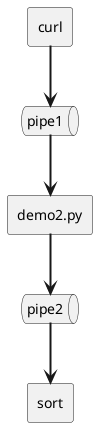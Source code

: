 @startuml

agent curl

agent process [
    demo2.py
]

agent sort

queue pipe1
queue pipe2

curl ==> pipe1
pipe1 ==> process
process ==> pipe2
pipe2 ==> sort

@enduml